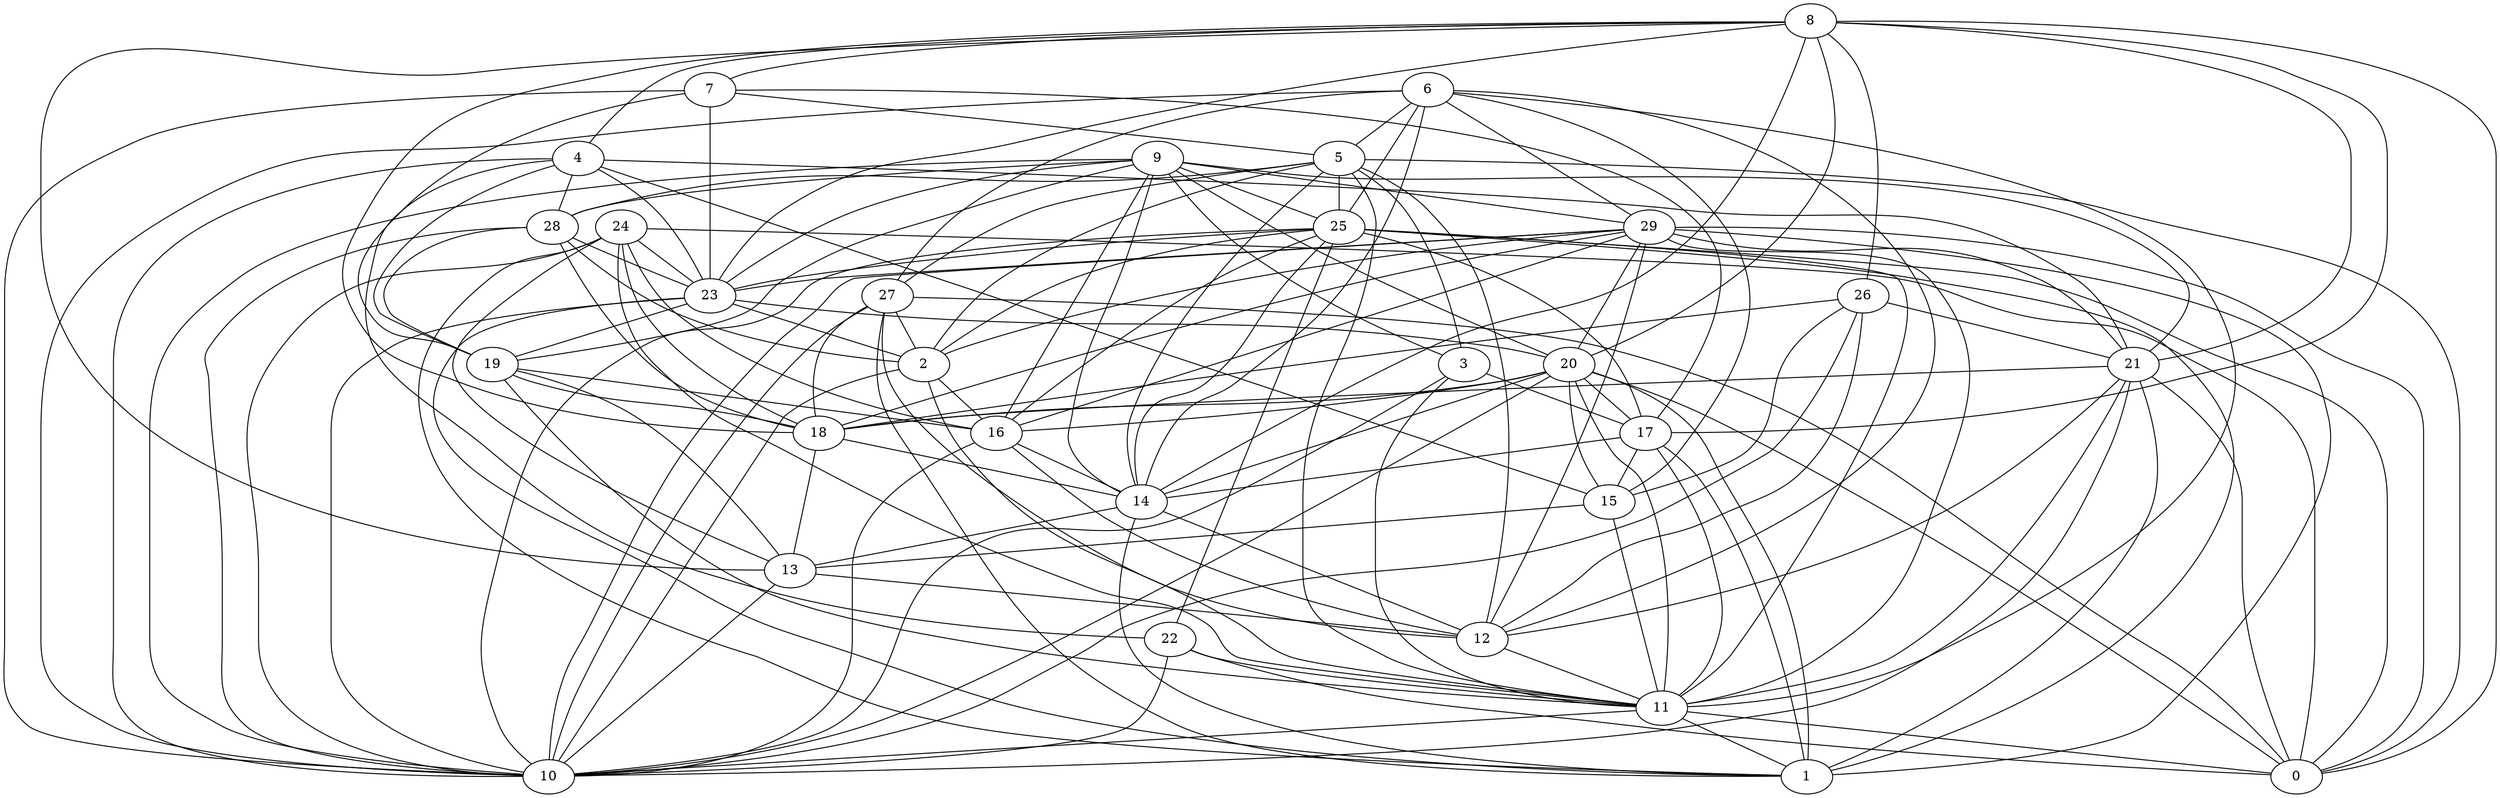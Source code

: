 digraph GG_graph {

subgraph G_graph {
edge [color = black]
"5" -> "2" [dir = none]
"22" -> "11" [dir = none]
"22" -> "0" [dir = none]
"9" -> "25" [dir = none]
"9" -> "23" [dir = none]
"9" -> "16" [dir = none]
"9" -> "28" [dir = none]
"9" -> "21" [dir = none]
"23" -> "20" [dir = none]
"23" -> "19" [dir = none]
"21" -> "12" [dir = none]
"21" -> "11" [dir = none]
"20" -> "14" [dir = none]
"20" -> "15" [dir = none]
"20" -> "0" [dir = none]
"20" -> "10" [dir = none]
"28" -> "19" [dir = none]
"17" -> "11" [dir = none]
"17" -> "1" [dir = none]
"14" -> "1" [dir = none]
"14" -> "12" [dir = none]
"26" -> "21" [dir = none]
"26" -> "15" [dir = none]
"16" -> "10" [dir = none]
"16" -> "14" [dir = none]
"7" -> "10" [dir = none]
"27" -> "2" [dir = none]
"27" -> "10" [dir = none]
"27" -> "18" [dir = none]
"3" -> "11" [dir = none]
"3" -> "10" [dir = none]
"6" -> "5" [dir = none]
"6" -> "27" [dir = none]
"6" -> "11" [dir = none]
"6" -> "12" [dir = none]
"19" -> "16" [dir = none]
"19" -> "13" [dir = none]
"8" -> "20" [dir = none]
"8" -> "4" [dir = none]
"8" -> "13" [dir = none]
"8" -> "7" [dir = none]
"8" -> "26" [dir = none]
"29" -> "21" [dir = none]
"29" -> "10" [dir = none]
"13" -> "12" [dir = none]
"11" -> "10" [dir = none]
"11" -> "0" [dir = none]
"24" -> "18" [dir = none]
"24" -> "10" [dir = none]
"24" -> "11" [dir = none]
"25" -> "16" [dir = none]
"25" -> "1" [dir = none]
"25" -> "23" [dir = none]
"25" -> "0" [dir = none]
"25" -> "14" [dir = none]
"25" -> "11" [dir = none]
"2" -> "11" [dir = none]
"4" -> "21" [dir = none]
"9" -> "10" [dir = none]
"9" -> "20" [dir = none]
"27" -> "12" [dir = none]
"2" -> "10" [dir = none]
"29" -> "0" [dir = none]
"23" -> "2" [dir = none]
"4" -> "22" [dir = none]
"19" -> "18" [dir = none]
"16" -> "12" [dir = none]
"26" -> "12" [dir = none]
"17" -> "14" [dir = none]
"25" -> "10" [dir = none]
"5" -> "12" [dir = none]
"5" -> "28" [dir = none]
"3" -> "17" [dir = none]
"20" -> "16" [dir = none]
"20" -> "1" [dir = none]
"8" -> "0" [dir = none]
"4" -> "15" [dir = none]
"2" -> "16" [dir = none]
"4" -> "23" [dir = none]
"4" -> "19" [dir = none]
"5" -> "0" [dir = none]
"25" -> "2" [dir = none]
"6" -> "25" [dir = none]
"12" -> "11" [dir = none]
"17" -> "15" [dir = none]
"18" -> "13" [dir = none]
"28" -> "23" [dir = none]
"5" -> "27" [dir = none]
"21" -> "18" [dir = none]
"24" -> "23" [dir = none]
"29" -> "20" [dir = none]
"15" -> "11" [dir = none]
"13" -> "10" [dir = none]
"28" -> "18" [dir = none]
"22" -> "10" [dir = none]
"4" -> "10" [dir = none]
"29" -> "23" [dir = none]
"4" -> "28" [dir = none]
"18" -> "14" [dir = none]
"6" -> "14" [dir = none]
"8" -> "17" [dir = none]
"6" -> "10" [dir = none]
"24" -> "1" [dir = none]
"6" -> "15" [dir = none]
"27" -> "1" [dir = none]
"19" -> "11" [dir = none]
"29" -> "11" [dir = none]
"21" -> "0" [dir = none]
"20" -> "18" [dir = none]
"26" -> "18" [dir = none]
"21" -> "10" [dir = none]
"29" -> "12" [dir = none]
"29" -> "16" [dir = none]
"8" -> "23" [dir = none]
"11" -> "1" [dir = none]
"9" -> "3" [dir = none]
"26" -> "10" [dir = none]
"23" -> "1" [dir = none]
"25" -> "17" [dir = none]
"21" -> "1" [dir = none]
"7" -> "23" [dir = none]
"15" -> "13" [dir = none]
"29" -> "1" [dir = none]
"6" -> "29" [dir = none]
"8" -> "21" [dir = none]
"23" -> "10" [dir = none]
"29" -> "2" [dir = none]
"20" -> "11" [dir = none]
"27" -> "0" [dir = none]
"24" -> "16" [dir = none]
"9" -> "29" [dir = none]
"7" -> "19" [dir = none]
"5" -> "3" [dir = none]
"8" -> "14" [dir = none]
"25" -> "22" [dir = none]
"5" -> "11" [dir = none]
"24" -> "0" [dir = none]
"9" -> "19" [dir = none]
"5" -> "25" [dir = none]
"14" -> "13" [dir = none]
"20" -> "17" [dir = none]
"28" -> "10" [dir = none]
"8" -> "18" [dir = none]
"29" -> "18" [dir = none]
"9" -> "14" [dir = none]
"7" -> "5" [dir = none]
"7" -> "17" [dir = none]
"5" -> "14" [dir = none]
"24" -> "13" [dir = none]
"28" -> "2" [dir = none]
}

}
